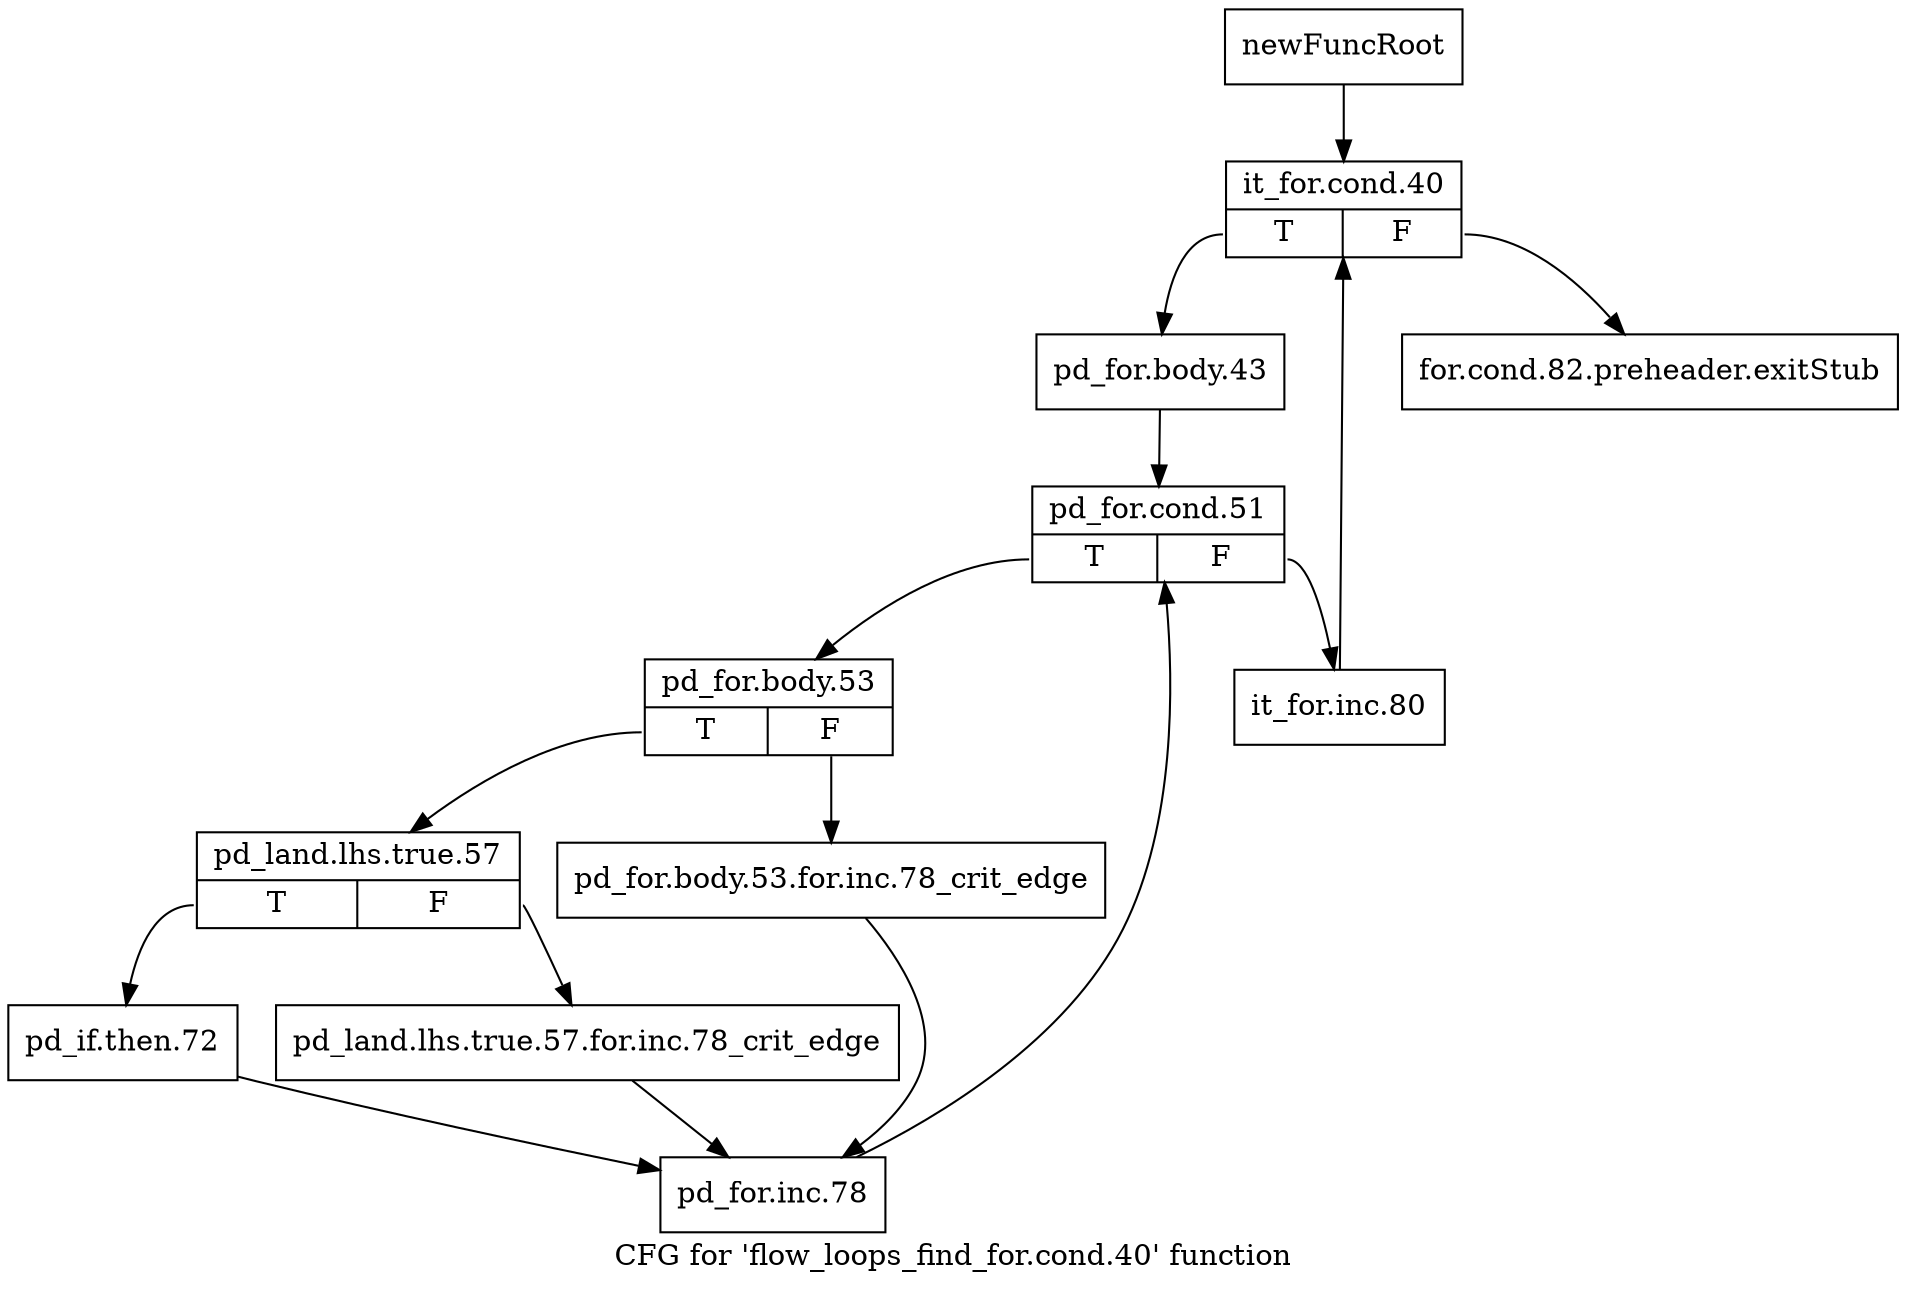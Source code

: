 digraph "CFG for 'flow_loops_find_for.cond.40' function" {
	label="CFG for 'flow_loops_find_for.cond.40' function";

	Node0xa557e50 [shape=record,label="{newFuncRoot}"];
	Node0xa557e50 -> Node0xa557ef0;
	Node0xa557ea0 [shape=record,label="{for.cond.82.preheader.exitStub}"];
	Node0xa557ef0 [shape=record,label="{it_for.cond.40|{<s0>T|<s1>F}}"];
	Node0xa557ef0:s0 -> Node0xa557f40;
	Node0xa557ef0:s1 -> Node0xa557ea0;
	Node0xa557f40 [shape=record,label="{pd_for.body.43}"];
	Node0xa557f40 -> Node0xa557f90;
	Node0xa557f90 [shape=record,label="{pd_for.cond.51|{<s0>T|<s1>F}}"];
	Node0xa557f90:s0 -> Node0xa558030;
	Node0xa557f90:s1 -> Node0xa557fe0;
	Node0xa557fe0 [shape=record,label="{it_for.inc.80}"];
	Node0xa557fe0 -> Node0xa557ef0;
	Node0xa558030 [shape=record,label="{pd_for.body.53|{<s0>T|<s1>F}}"];
	Node0xa558030:s0 -> Node0xa5580d0;
	Node0xa558030:s1 -> Node0xa558080;
	Node0xa558080 [shape=record,label="{pd_for.body.53.for.inc.78_crit_edge}"];
	Node0xa558080 -> Node0xa5581c0;
	Node0xa5580d0 [shape=record,label="{pd_land.lhs.true.57|{<s0>T|<s1>F}}"];
	Node0xa5580d0:s0 -> Node0xa558170;
	Node0xa5580d0:s1 -> Node0xa558120;
	Node0xa558120 [shape=record,label="{pd_land.lhs.true.57.for.inc.78_crit_edge}"];
	Node0xa558120 -> Node0xa5581c0;
	Node0xa558170 [shape=record,label="{pd_if.then.72}"];
	Node0xa558170 -> Node0xa5581c0;
	Node0xa5581c0 [shape=record,label="{pd_for.inc.78}"];
	Node0xa5581c0 -> Node0xa557f90;
}
